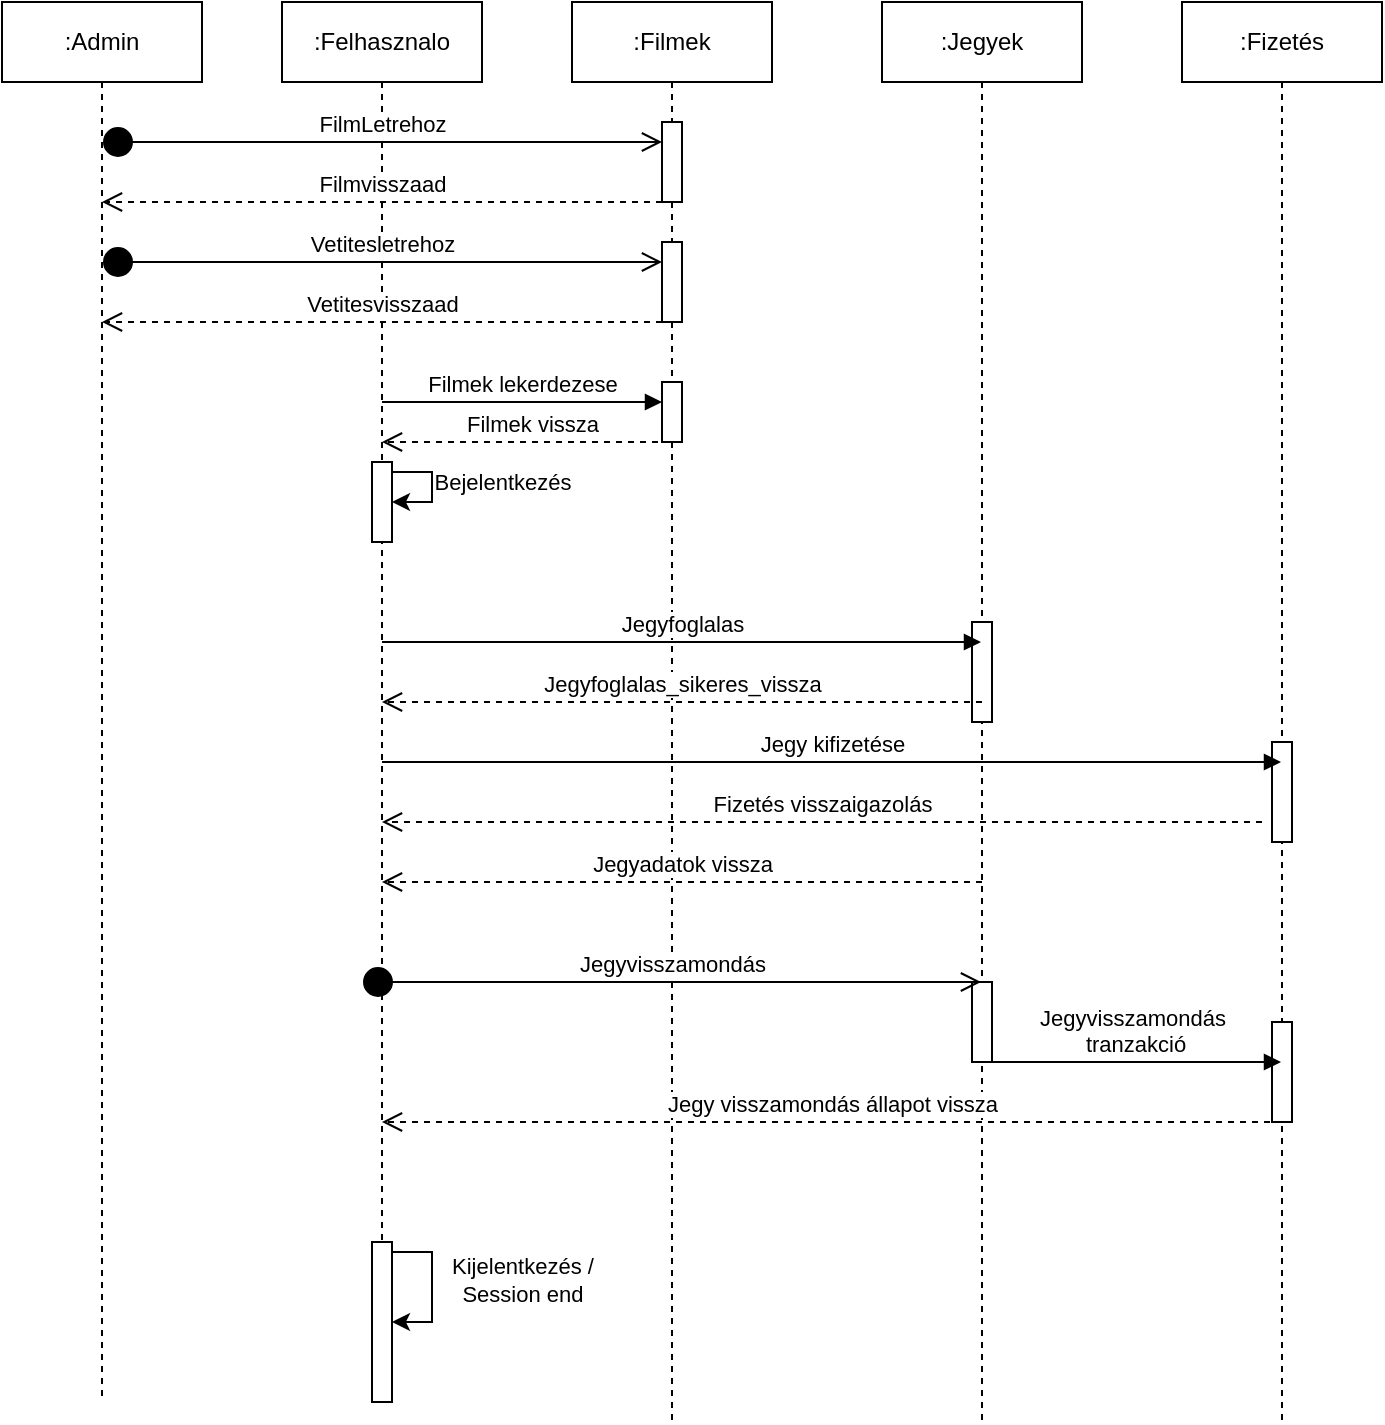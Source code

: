 <mxfile version="24.8.1">
  <diagram name="Page-1" id="2YBvvXClWsGukQMizWep">
    <mxGraphModel dx="1213" dy="734" grid="1" gridSize="10" guides="1" tooltips="1" connect="1" arrows="1" fold="1" page="1" pageScale="1" pageWidth="850" pageHeight="1100" math="0" shadow="0">
      <root>
        <mxCell id="0" />
        <mxCell id="1" parent="0" />
        <mxCell id="aM9ryv3xv72pqoxQDRHE-1" value=":Admin" style="shape=umlLifeline;perimeter=lifelinePerimeter;whiteSpace=wrap;html=1;container=0;dropTarget=0;collapsible=0;recursiveResize=0;outlineConnect=0;portConstraint=eastwest;newEdgeStyle={&quot;edgeStyle&quot;:&quot;elbowEdgeStyle&quot;,&quot;elbow&quot;:&quot;vertical&quot;,&quot;curved&quot;:0,&quot;rounded&quot;:0};" parent="1" vertex="1">
          <mxGeometry x="40" y="40" width="100" height="700" as="geometry" />
        </mxCell>
        <mxCell id="aM9ryv3xv72pqoxQDRHE-5" value=":Felhasznalo" style="shape=umlLifeline;perimeter=lifelinePerimeter;whiteSpace=wrap;html=1;container=0;dropTarget=0;collapsible=0;recursiveResize=0;outlineConnect=0;portConstraint=eastwest;newEdgeStyle={&quot;edgeStyle&quot;:&quot;elbowEdgeStyle&quot;,&quot;elbow&quot;:&quot;vertical&quot;,&quot;curved&quot;:0,&quot;rounded&quot;:0};" parent="1" vertex="1">
          <mxGeometry x="180" y="40" width="100" height="700" as="geometry" />
        </mxCell>
        <mxCell id="-MYhvPi9rxvzRfbUBvvr-22" value="" style="html=1;points=[[0,0,0,0,5],[0,1,0,0,-5],[1,0,0,0,5],[1,1,0,0,-5]];perimeter=orthogonalPerimeter;outlineConnect=0;targetShapes=umlLifeline;portConstraint=eastwest;newEdgeStyle={&quot;curved&quot;:0,&quot;rounded&quot;:0};" vertex="1" parent="aM9ryv3xv72pqoxQDRHE-5">
          <mxGeometry x="45" y="230" width="10" height="40" as="geometry" />
        </mxCell>
        <mxCell id="-MYhvPi9rxvzRfbUBvvr-23" style="edgeStyle=orthogonalEdgeStyle;rounded=0;orthogonalLoop=1;jettySize=auto;html=1;curved=0;exitX=1;exitY=0;exitDx=0;exitDy=5;exitPerimeter=0;" edge="1" parent="aM9ryv3xv72pqoxQDRHE-5" source="-MYhvPi9rxvzRfbUBvvr-22" target="-MYhvPi9rxvzRfbUBvvr-22">
          <mxGeometry relative="1" as="geometry" />
        </mxCell>
        <mxCell id="-MYhvPi9rxvzRfbUBvvr-24" value="Bejelentkezés" style="edgeLabel;html=1;align=center;verticalAlign=middle;resizable=0;points=[];" vertex="1" connectable="0" parent="-MYhvPi9rxvzRfbUBvvr-23">
          <mxGeometry x="-0.6" y="-5" relative="1" as="geometry">
            <mxPoint x="44" as="offset" />
          </mxGeometry>
        </mxCell>
        <mxCell id="-MYhvPi9rxvzRfbUBvvr-51" value="" style="html=1;points=[[0,0,0,0,5],[0,1,0,0,-5],[1,0,0,0,5],[1,1,0,0,-5]];perimeter=orthogonalPerimeter;outlineConnect=0;targetShapes=umlLifeline;portConstraint=eastwest;newEdgeStyle={&quot;curved&quot;:0,&quot;rounded&quot;:0};" vertex="1" parent="aM9ryv3xv72pqoxQDRHE-5">
          <mxGeometry x="45" y="620" width="10" height="80" as="geometry" />
        </mxCell>
        <mxCell id="-MYhvPi9rxvzRfbUBvvr-52" style="edgeStyle=orthogonalEdgeStyle;rounded=0;orthogonalLoop=1;jettySize=auto;html=1;curved=0;exitX=1;exitY=0;exitDx=0;exitDy=5;exitPerimeter=0;" edge="1" parent="aM9ryv3xv72pqoxQDRHE-5" source="-MYhvPi9rxvzRfbUBvvr-51" target="-MYhvPi9rxvzRfbUBvvr-51">
          <mxGeometry relative="1" as="geometry" />
        </mxCell>
        <mxCell id="-MYhvPi9rxvzRfbUBvvr-53" value="Kijelentkezés / &lt;br&gt;Session end" style="edgeLabel;html=1;align=center;verticalAlign=middle;resizable=0;points=[];" vertex="1" connectable="0" parent="-MYhvPi9rxvzRfbUBvvr-52">
          <mxGeometry x="-0.102" y="3" relative="1" as="geometry">
            <mxPoint x="42" as="offset" />
          </mxGeometry>
        </mxCell>
        <mxCell id="-MYhvPi9rxvzRfbUBvvr-1" value=":Filmek" style="shape=umlLifeline;whiteSpace=wrap;html=1;container=0;dropTarget=0;collapsible=0;recursiveResize=0;outlineConnect=0;portConstraint=eastwest;newEdgeStyle={&quot;curved&quot;:0,&quot;rounded&quot;:0};points=[[0,0,0,0,5],[0,1,0,0,-5],[1,0,0,0,5],[1,1,0,0,-5]];perimeter=rectanglePerimeter;targetShapes=umlLifeline;participant=label;" vertex="1" parent="1">
          <mxGeometry x="325" y="40" width="100" height="710" as="geometry" />
        </mxCell>
        <mxCell id="-MYhvPi9rxvzRfbUBvvr-17" value="" style="html=1;points=[[0,0,0,0,5],[0,1,0,0,-5],[1,0,0,0,5],[1,1,0,0,-5]];perimeter=orthogonalPerimeter;outlineConnect=0;targetShapes=umlLifeline;portConstraint=eastwest;newEdgeStyle={&quot;curved&quot;:0,&quot;rounded&quot;:0};" vertex="1" parent="-MYhvPi9rxvzRfbUBvvr-1">
          <mxGeometry x="45" y="60" width="10" height="40" as="geometry" />
        </mxCell>
        <mxCell id="-MYhvPi9rxvzRfbUBvvr-27" value="" style="html=1;points=[[0,0,0,0,5],[0,1,0,0,-5],[1,0,0,0,5],[1,1,0,0,-5]];perimeter=orthogonalPerimeter;outlineConnect=0;targetShapes=umlLifeline;portConstraint=eastwest;newEdgeStyle={&quot;curved&quot;:0,&quot;rounded&quot;:0};" vertex="1" parent="-MYhvPi9rxvzRfbUBvvr-1">
          <mxGeometry x="45" y="120" width="10" height="40" as="geometry" />
        </mxCell>
        <mxCell id="-MYhvPi9rxvzRfbUBvvr-30" value="" style="html=1;points=[[0,0,0,0,5],[0,1,0,0,-5],[1,0,0,0,5],[1,1,0,0,-5]];perimeter=orthogonalPerimeter;outlineConnect=0;targetShapes=umlLifeline;portConstraint=eastwest;newEdgeStyle={&quot;curved&quot;:0,&quot;rounded&quot;:0};" vertex="1" parent="-MYhvPi9rxvzRfbUBvvr-1">
          <mxGeometry x="45" y="190" width="10" height="30" as="geometry" />
        </mxCell>
        <mxCell id="-MYhvPi9rxvzRfbUBvvr-3" value=":Jegyek" style="shape=umlLifeline;perimeter=lifelinePerimeter;whiteSpace=wrap;html=1;container=0;dropTarget=0;collapsible=0;recursiveResize=0;outlineConnect=0;portConstraint=eastwest;newEdgeStyle={&quot;edgeStyle&quot;:&quot;elbowEdgeStyle&quot;,&quot;elbow&quot;:&quot;vertical&quot;,&quot;curved&quot;:0,&quot;rounded&quot;:0};" vertex="1" parent="1">
          <mxGeometry x="480" y="40" width="100" height="710" as="geometry" />
        </mxCell>
        <mxCell id="-MYhvPi9rxvzRfbUBvvr-34" value="" style="html=1;points=[[0,0,0,0,5],[0,1,0,0,-5],[1,0,0,0,5],[1,1,0,0,-5]];perimeter=orthogonalPerimeter;outlineConnect=0;targetShapes=umlLifeline;portConstraint=eastwest;newEdgeStyle={&quot;curved&quot;:0,&quot;rounded&quot;:0};" vertex="1" parent="-MYhvPi9rxvzRfbUBvvr-3">
          <mxGeometry x="45" y="310" width="10" height="50" as="geometry" />
        </mxCell>
        <mxCell id="-MYhvPi9rxvzRfbUBvvr-45" value="" style="html=1;points=[[0,0,0,0,5],[0,1,0,0,-5],[1,0,0,0,5],[1,1,0,0,-5]];perimeter=orthogonalPerimeter;outlineConnect=0;targetShapes=umlLifeline;portConstraint=eastwest;newEdgeStyle={&quot;curved&quot;:0,&quot;rounded&quot;:0};" vertex="1" parent="-MYhvPi9rxvzRfbUBvvr-3">
          <mxGeometry x="45" y="490" width="10" height="40" as="geometry" />
        </mxCell>
        <mxCell id="-MYhvPi9rxvzRfbUBvvr-5" value=":Fizetés" style="shape=umlLifeline;perimeter=lifelinePerimeter;whiteSpace=wrap;html=1;container=0;dropTarget=0;collapsible=0;recursiveResize=0;outlineConnect=0;portConstraint=eastwest;newEdgeStyle={&quot;edgeStyle&quot;:&quot;elbowEdgeStyle&quot;,&quot;elbow&quot;:&quot;vertical&quot;,&quot;curved&quot;:0,&quot;rounded&quot;:0};" vertex="1" parent="1">
          <mxGeometry x="630" y="40" width="100" height="710" as="geometry" />
        </mxCell>
        <mxCell id="-MYhvPi9rxvzRfbUBvvr-38" value="" style="html=1;points=[[0,0,0,0,5],[0,1,0,0,-5],[1,0,0,0,5],[1,1,0,0,-5]];perimeter=orthogonalPerimeter;outlineConnect=0;targetShapes=umlLifeline;portConstraint=eastwest;newEdgeStyle={&quot;curved&quot;:0,&quot;rounded&quot;:0};" vertex="1" parent="-MYhvPi9rxvzRfbUBvvr-5">
          <mxGeometry x="45" y="370" width="10" height="50" as="geometry" />
        </mxCell>
        <mxCell id="-MYhvPi9rxvzRfbUBvvr-49" value="" style="html=1;points=[[0,0,0,0,5],[0,1,0,0,-5],[1,0,0,0,5],[1,1,0,0,-5]];perimeter=orthogonalPerimeter;outlineConnect=0;targetShapes=umlLifeline;portConstraint=eastwest;newEdgeStyle={&quot;curved&quot;:0,&quot;rounded&quot;:0};" vertex="1" parent="-MYhvPi9rxvzRfbUBvvr-5">
          <mxGeometry x="45" y="510" width="10" height="50" as="geometry" />
        </mxCell>
        <mxCell id="-MYhvPi9rxvzRfbUBvvr-25" value="FilmLetrehoz" style="html=1;verticalAlign=bottom;startArrow=circle;startFill=1;endArrow=open;startSize=6;endSize=8;curved=0;rounded=0;" edge="1" parent="1" target="-MYhvPi9rxvzRfbUBvvr-17">
          <mxGeometry width="80" relative="1" as="geometry">
            <mxPoint x="90" y="110" as="sourcePoint" />
            <mxPoint x="170" y="110" as="targetPoint" />
          </mxGeometry>
        </mxCell>
        <mxCell id="-MYhvPi9rxvzRfbUBvvr-26" value="Filmvisszaad" style="html=1;verticalAlign=bottom;endArrow=open;dashed=1;endSize=8;curved=0;rounded=0;" edge="1" parent="1" target="aM9ryv3xv72pqoxQDRHE-1">
          <mxGeometry relative="1" as="geometry">
            <mxPoint x="370" y="140" as="sourcePoint" />
            <mxPoint x="290" y="140" as="targetPoint" />
          </mxGeometry>
        </mxCell>
        <mxCell id="-MYhvPi9rxvzRfbUBvvr-28" value="Vetitesletrehoz" style="html=1;verticalAlign=bottom;startArrow=circle;startFill=1;endArrow=open;startSize=6;endSize=8;curved=0;rounded=0;" edge="1" parent="1">
          <mxGeometry width="80" relative="1" as="geometry">
            <mxPoint x="90" y="170" as="sourcePoint" />
            <mxPoint x="370" y="170" as="targetPoint" />
          </mxGeometry>
        </mxCell>
        <mxCell id="-MYhvPi9rxvzRfbUBvvr-29" value="Vetitesvisszaad" style="html=1;verticalAlign=bottom;endArrow=open;dashed=1;endSize=8;curved=0;rounded=0;" edge="1" parent="1">
          <mxGeometry relative="1" as="geometry">
            <mxPoint x="370" y="200" as="sourcePoint" />
            <mxPoint x="90" y="200" as="targetPoint" />
          </mxGeometry>
        </mxCell>
        <mxCell id="-MYhvPi9rxvzRfbUBvvr-31" value="Filmek lekerdezese" style="html=1;verticalAlign=bottom;endArrow=block;curved=0;rounded=0;" edge="1" parent="1" target="-MYhvPi9rxvzRfbUBvvr-30">
          <mxGeometry width="80" relative="1" as="geometry">
            <mxPoint x="230" y="240" as="sourcePoint" />
            <mxPoint x="310" y="240" as="targetPoint" />
          </mxGeometry>
        </mxCell>
        <mxCell id="-MYhvPi9rxvzRfbUBvvr-32" value="Filmek vissza" style="html=1;verticalAlign=bottom;endArrow=open;dashed=1;endSize=8;curved=0;rounded=0;" edge="1" parent="1" target="aM9ryv3xv72pqoxQDRHE-5">
          <mxGeometry relative="1" as="geometry">
            <mxPoint x="380" y="260" as="sourcePoint" />
            <mxPoint x="300" y="260" as="targetPoint" />
          </mxGeometry>
        </mxCell>
        <mxCell id="-MYhvPi9rxvzRfbUBvvr-35" value="Jegyfoglalas" style="html=1;verticalAlign=bottom;endArrow=block;curved=0;rounded=0;" edge="1" parent="1" target="-MYhvPi9rxvzRfbUBvvr-3">
          <mxGeometry width="80" relative="1" as="geometry">
            <mxPoint x="230" y="360" as="sourcePoint" />
            <mxPoint x="310" y="360" as="targetPoint" />
          </mxGeometry>
        </mxCell>
        <mxCell id="-MYhvPi9rxvzRfbUBvvr-36" value="Jegyfoglalas_sikeres_vissza" style="html=1;verticalAlign=bottom;endArrow=open;dashed=1;endSize=8;curved=0;rounded=0;" edge="1" parent="1" target="aM9ryv3xv72pqoxQDRHE-5">
          <mxGeometry relative="1" as="geometry">
            <mxPoint x="530" y="390" as="sourcePoint" />
            <mxPoint x="450" y="390" as="targetPoint" />
          </mxGeometry>
        </mxCell>
        <mxCell id="-MYhvPi9rxvzRfbUBvvr-41" value="Jegy kifizetése" style="html=1;verticalAlign=bottom;endArrow=block;curved=0;rounded=0;" edge="1" parent="1" target="-MYhvPi9rxvzRfbUBvvr-5">
          <mxGeometry width="80" relative="1" as="geometry">
            <mxPoint x="230" y="420" as="sourcePoint" />
            <mxPoint x="310" y="420" as="targetPoint" />
          </mxGeometry>
        </mxCell>
        <mxCell id="-MYhvPi9rxvzRfbUBvvr-42" value="Fizetés visszaigazolás" style="html=1;verticalAlign=bottom;endArrow=open;dashed=1;endSize=8;curved=0;rounded=0;" edge="1" parent="1" target="aM9ryv3xv72pqoxQDRHE-5">
          <mxGeometry relative="1" as="geometry">
            <mxPoint x="670" y="450" as="sourcePoint" />
            <mxPoint x="590" y="450" as="targetPoint" />
          </mxGeometry>
        </mxCell>
        <mxCell id="-MYhvPi9rxvzRfbUBvvr-43" value="Jegyadatok vissza" style="html=1;verticalAlign=bottom;endArrow=open;dashed=1;endSize=8;curved=0;rounded=0;" edge="1" parent="1" target="aM9ryv3xv72pqoxQDRHE-5">
          <mxGeometry relative="1" as="geometry">
            <mxPoint x="530" y="480" as="sourcePoint" />
            <mxPoint x="450" y="480" as="targetPoint" />
          </mxGeometry>
        </mxCell>
        <mxCell id="-MYhvPi9rxvzRfbUBvvr-44" value="Jegyvisszamondás" style="html=1;verticalAlign=bottom;startArrow=circle;startFill=1;endArrow=open;startSize=6;endSize=8;curved=0;rounded=0;" edge="1" parent="1" target="-MYhvPi9rxvzRfbUBvvr-3">
          <mxGeometry width="80" relative="1" as="geometry">
            <mxPoint x="220" y="530" as="sourcePoint" />
            <mxPoint x="300" y="530" as="targetPoint" />
          </mxGeometry>
        </mxCell>
        <mxCell id="-MYhvPi9rxvzRfbUBvvr-48" value="Jegyvisszamondás&lt;br&gt;&amp;nbsp;tranzakció" style="html=1;verticalAlign=bottom;endArrow=block;curved=0;rounded=0;" edge="1" parent="1" target="-MYhvPi9rxvzRfbUBvvr-5">
          <mxGeometry width="80" relative="1" as="geometry">
            <mxPoint x="530" y="570" as="sourcePoint" />
            <mxPoint x="610" y="570" as="targetPoint" />
          </mxGeometry>
        </mxCell>
        <mxCell id="-MYhvPi9rxvzRfbUBvvr-50" value="Jegy visszamondás állapot vissza" style="html=1;verticalAlign=bottom;endArrow=open;dashed=1;endSize=8;curved=0;rounded=0;" edge="1" parent="1" target="aM9ryv3xv72pqoxQDRHE-5">
          <mxGeometry relative="1" as="geometry">
            <mxPoint x="680" y="600" as="sourcePoint" />
            <mxPoint x="600" y="600" as="targetPoint" />
          </mxGeometry>
        </mxCell>
      </root>
    </mxGraphModel>
  </diagram>
</mxfile>
